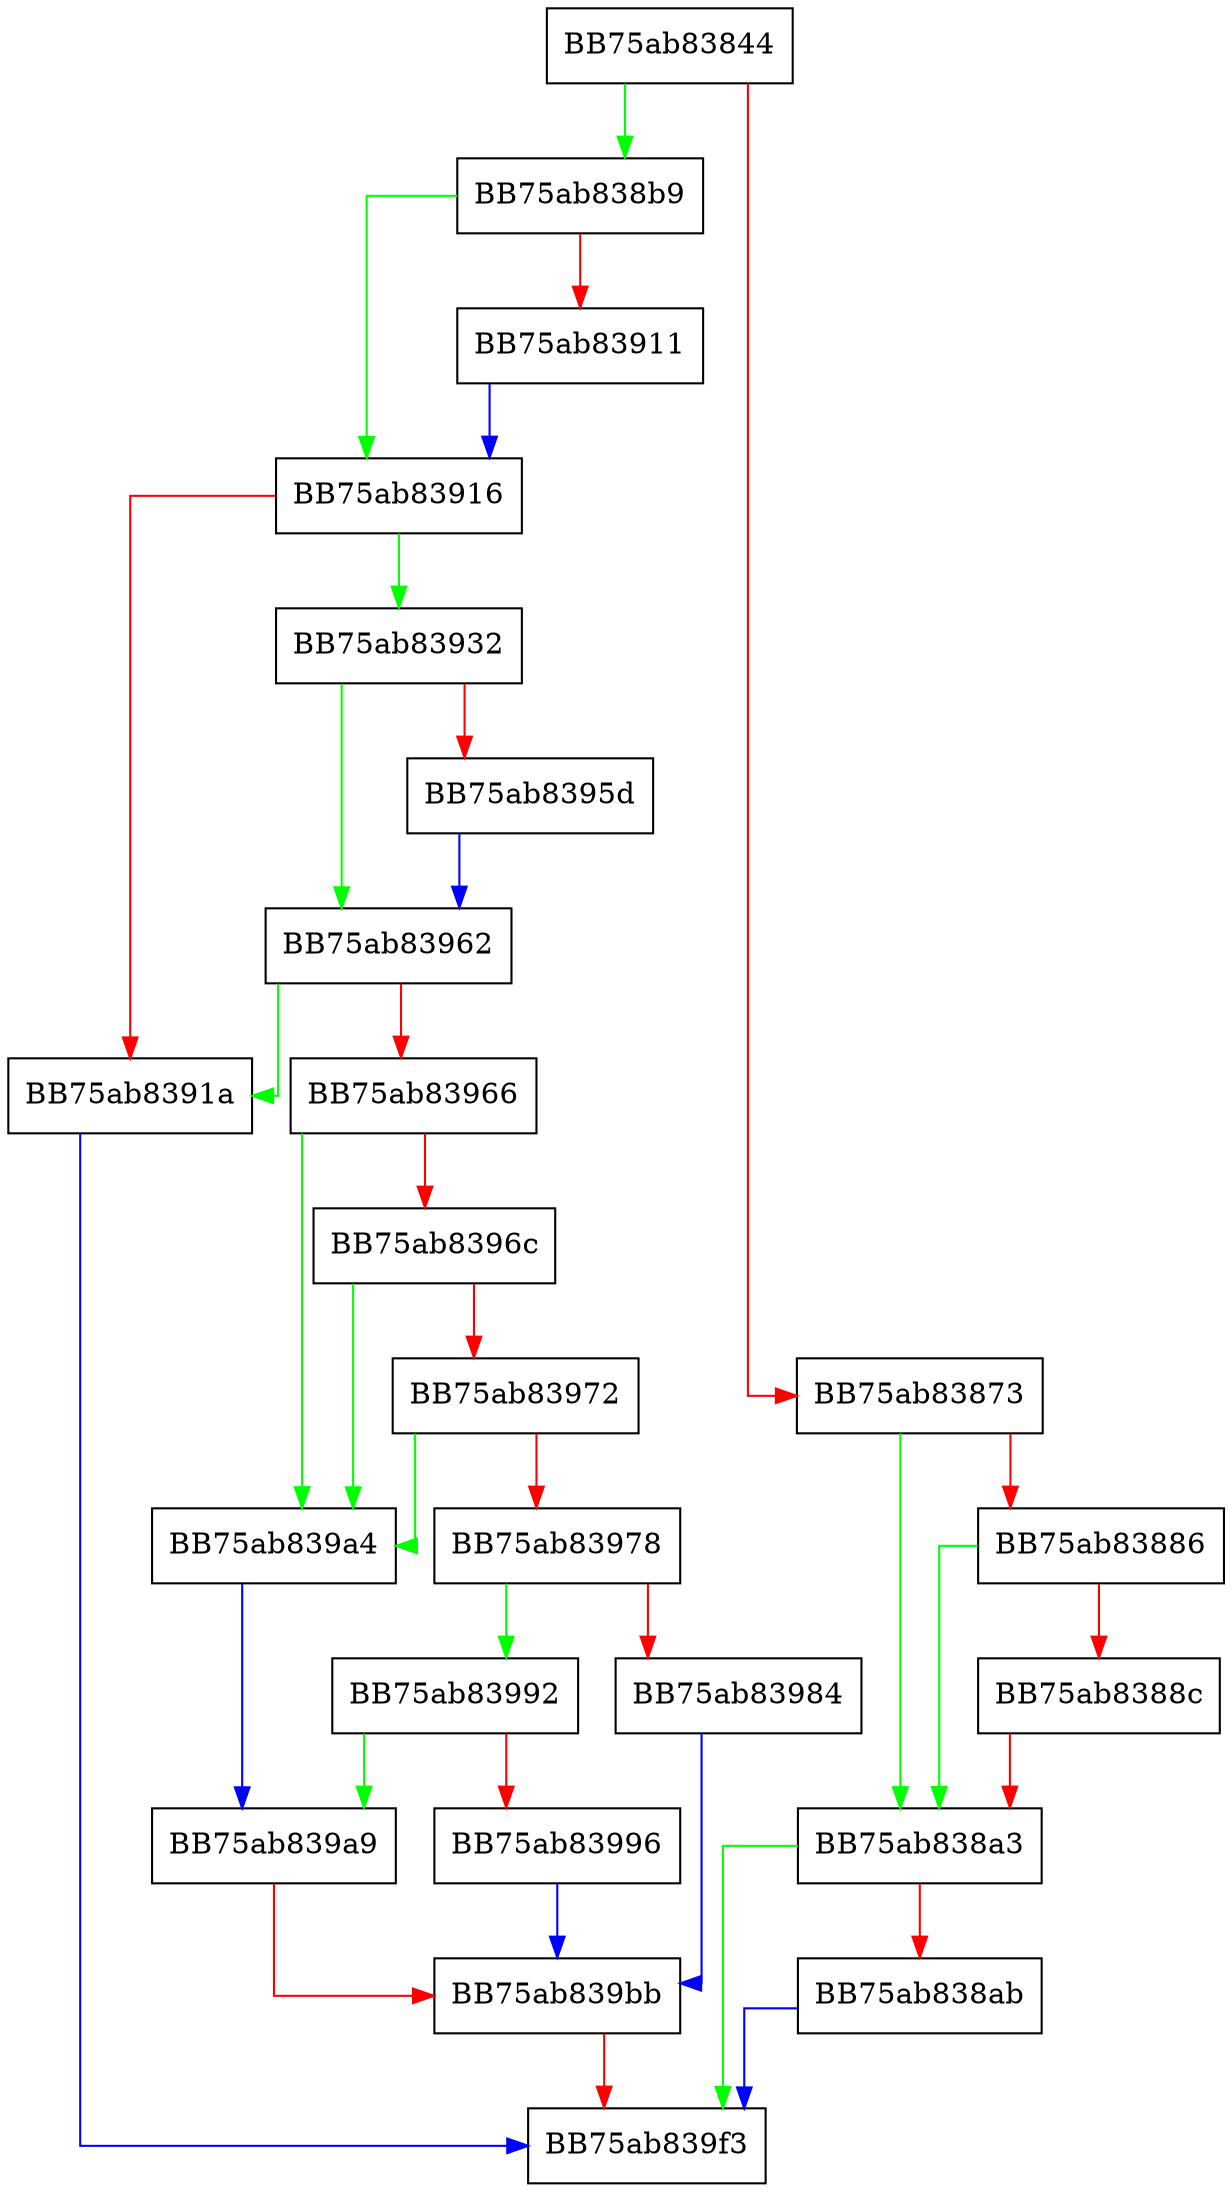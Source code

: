 digraph GetSxsBackupCompressor {
  node [shape="box"];
  graph [splines=ortho];
  BB75ab83844 -> BB75ab838b9 [color="green"];
  BB75ab83844 -> BB75ab83873 [color="red"];
  BB75ab83873 -> BB75ab838a3 [color="green"];
  BB75ab83873 -> BB75ab83886 [color="red"];
  BB75ab83886 -> BB75ab838a3 [color="green"];
  BB75ab83886 -> BB75ab8388c [color="red"];
  BB75ab8388c -> BB75ab838a3 [color="red"];
  BB75ab838a3 -> BB75ab839f3 [color="green"];
  BB75ab838a3 -> BB75ab838ab [color="red"];
  BB75ab838ab -> BB75ab839f3 [color="blue"];
  BB75ab838b9 -> BB75ab83916 [color="green"];
  BB75ab838b9 -> BB75ab83911 [color="red"];
  BB75ab83911 -> BB75ab83916 [color="blue"];
  BB75ab83916 -> BB75ab83932 [color="green"];
  BB75ab83916 -> BB75ab8391a [color="red"];
  BB75ab8391a -> BB75ab839f3 [color="blue"];
  BB75ab83932 -> BB75ab83962 [color="green"];
  BB75ab83932 -> BB75ab8395d [color="red"];
  BB75ab8395d -> BB75ab83962 [color="blue"];
  BB75ab83962 -> BB75ab8391a [color="green"];
  BB75ab83962 -> BB75ab83966 [color="red"];
  BB75ab83966 -> BB75ab839a4 [color="green"];
  BB75ab83966 -> BB75ab8396c [color="red"];
  BB75ab8396c -> BB75ab839a4 [color="green"];
  BB75ab8396c -> BB75ab83972 [color="red"];
  BB75ab83972 -> BB75ab839a4 [color="green"];
  BB75ab83972 -> BB75ab83978 [color="red"];
  BB75ab83978 -> BB75ab83992 [color="green"];
  BB75ab83978 -> BB75ab83984 [color="red"];
  BB75ab83984 -> BB75ab839bb [color="blue"];
  BB75ab83992 -> BB75ab839a9 [color="green"];
  BB75ab83992 -> BB75ab83996 [color="red"];
  BB75ab83996 -> BB75ab839bb [color="blue"];
  BB75ab839a4 -> BB75ab839a9 [color="blue"];
  BB75ab839a9 -> BB75ab839bb [color="red"];
  BB75ab839bb -> BB75ab839f3 [color="red"];
}